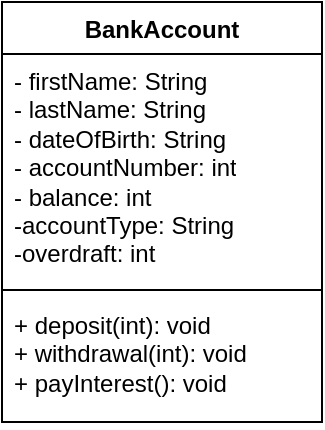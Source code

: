 <mxfile version="23.1.1" type="device">
  <diagram name="Page-1" id="nPVPq7CGHZ2YOKw17SC3">
    <mxGraphModel dx="372" dy="303" grid="1" gridSize="10" guides="1" tooltips="1" connect="1" arrows="1" fold="1" page="1" pageScale="1" pageWidth="827" pageHeight="1169" math="0" shadow="0">
      <root>
        <mxCell id="0" />
        <mxCell id="1" parent="0" />
        <mxCell id="3nRpNimR1a4ENi1D1sEB-1" value="BankAccount" style="swimlane;fontStyle=1;align=center;verticalAlign=top;childLayout=stackLayout;horizontal=1;startSize=26;horizontalStack=0;resizeParent=1;resizeParentMax=0;resizeLast=0;collapsible=1;marginBottom=0;whiteSpace=wrap;html=1;" vertex="1" parent="1">
          <mxGeometry x="80" y="40" width="160" height="210" as="geometry" />
        </mxCell>
        <mxCell id="3nRpNimR1a4ENi1D1sEB-2" value="- firstName: String&lt;br&gt;- lastName: String&lt;br&gt;- dateOfBirth: String&lt;br&gt;- accountNumber: int&lt;br&gt;- balance: int&lt;br&gt;-accountType: String&lt;br&gt;-overdraft: int" style="text;strokeColor=none;fillColor=none;align=left;verticalAlign=top;spacingLeft=4;spacingRight=4;overflow=hidden;rotatable=0;points=[[0,0.5],[1,0.5]];portConstraint=eastwest;whiteSpace=wrap;html=1;" vertex="1" parent="3nRpNimR1a4ENi1D1sEB-1">
          <mxGeometry y="26" width="160" height="114" as="geometry" />
        </mxCell>
        <mxCell id="3nRpNimR1a4ENi1D1sEB-3" value="" style="line;strokeWidth=1;fillColor=none;align=left;verticalAlign=middle;spacingTop=-1;spacingLeft=3;spacingRight=3;rotatable=0;labelPosition=right;points=[];portConstraint=eastwest;strokeColor=inherit;" vertex="1" parent="3nRpNimR1a4ENi1D1sEB-1">
          <mxGeometry y="140" width="160" height="8" as="geometry" />
        </mxCell>
        <mxCell id="3nRpNimR1a4ENi1D1sEB-4" value="+ deposit(int): void&lt;br&gt;+ withdrawal(int): void&lt;br&gt;+ payInterest(): void" style="text;strokeColor=none;fillColor=none;align=left;verticalAlign=top;spacingLeft=4;spacingRight=4;overflow=hidden;rotatable=0;points=[[0,0.5],[1,0.5]];portConstraint=eastwest;whiteSpace=wrap;html=1;" vertex="1" parent="3nRpNimR1a4ENi1D1sEB-1">
          <mxGeometry y="148" width="160" height="62" as="geometry" />
        </mxCell>
      </root>
    </mxGraphModel>
  </diagram>
</mxfile>

